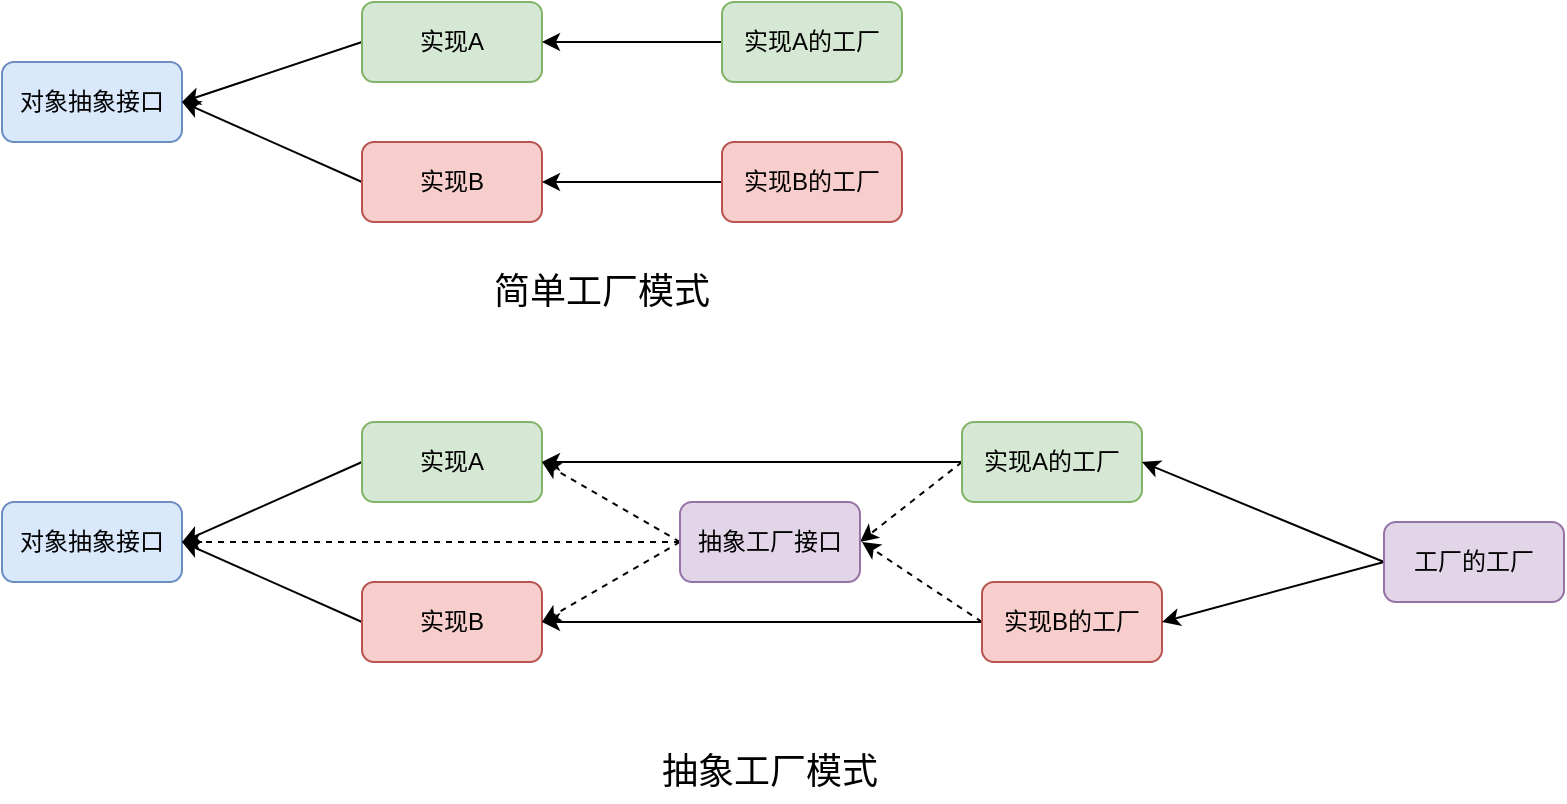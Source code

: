 <mxfile version="15.4.0" type="device"><diagram id="Krf0tFydD7LfdFXLxIuu" name="第 1 页"><mxGraphModel dx="1088" dy="795" grid="1" gridSize="10" guides="1" tooltips="1" connect="1" arrows="1" fold="1" page="1" pageScale="1" pageWidth="827" pageHeight="1169" math="0" shadow="0"><root><mxCell id="0"/><mxCell id="1" parent="0"/><mxCell id="C2Ew_6THVNfC1t7BQXb6-1" value="对象抽象接口" style="rounded=1;whiteSpace=wrap;html=1;fillColor=#dae8fc;strokeColor=#6c8ebf;" vertex="1" parent="1"><mxGeometry x="30" y="380" width="90" height="40" as="geometry"/></mxCell><mxCell id="C2Ew_6THVNfC1t7BQXb6-2" style="edgeStyle=none;rounded=0;orthogonalLoop=1;jettySize=auto;html=1;exitX=0;exitY=0.5;exitDx=0;exitDy=0;entryX=1;entryY=0.5;entryDx=0;entryDy=0;" edge="1" parent="1" source="C2Ew_6THVNfC1t7BQXb6-3" target="C2Ew_6THVNfC1t7BQXb6-1"><mxGeometry relative="1" as="geometry"/></mxCell><mxCell id="C2Ew_6THVNfC1t7BQXb6-3" value="实现A" style="rounded=1;whiteSpace=wrap;html=1;fillColor=#d5e8d4;strokeColor=#82b366;" vertex="1" parent="1"><mxGeometry x="210" y="350" width="90" height="40" as="geometry"/></mxCell><mxCell id="C2Ew_6THVNfC1t7BQXb6-4" style="edgeStyle=none;rounded=0;orthogonalLoop=1;jettySize=auto;html=1;exitX=0;exitY=0.5;exitDx=0;exitDy=0;entryX=1;entryY=0.5;entryDx=0;entryDy=0;" edge="1" parent="1" source="C2Ew_6THVNfC1t7BQXb6-5" target="C2Ew_6THVNfC1t7BQXb6-1"><mxGeometry relative="1" as="geometry"/></mxCell><mxCell id="C2Ew_6THVNfC1t7BQXb6-5" value="实现B" style="rounded=1;whiteSpace=wrap;html=1;fillColor=#f8cecc;strokeColor=#b85450;" vertex="1" parent="1"><mxGeometry x="210" y="420" width="90" height="40" as="geometry"/></mxCell><mxCell id="C2Ew_6THVNfC1t7BQXb6-6" style="edgeStyle=none;rounded=0;orthogonalLoop=1;jettySize=auto;html=1;exitX=0;exitY=0.5;exitDx=0;exitDy=0;entryX=1;entryY=0.5;entryDx=0;entryDy=0;" edge="1" parent="1" source="C2Ew_6THVNfC1t7BQXb6-7" target="C2Ew_6THVNfC1t7BQXb6-3"><mxGeometry relative="1" as="geometry"/></mxCell><mxCell id="C2Ew_6THVNfC1t7BQXb6-7" value="实现A的工厂" style="rounded=1;whiteSpace=wrap;html=1;fillColor=#d5e8d4;strokeColor=#82b366;" vertex="1" parent="1"><mxGeometry x="390" y="350" width="90" height="40" as="geometry"/></mxCell><mxCell id="C2Ew_6THVNfC1t7BQXb6-8" style="edgeStyle=none;rounded=0;orthogonalLoop=1;jettySize=auto;html=1;exitX=0;exitY=0.5;exitDx=0;exitDy=0;entryX=1;entryY=0.5;entryDx=0;entryDy=0;" edge="1" parent="1" source="C2Ew_6THVNfC1t7BQXb6-9" target="C2Ew_6THVNfC1t7BQXb6-5"><mxGeometry relative="1" as="geometry"/></mxCell><mxCell id="C2Ew_6THVNfC1t7BQXb6-9" value="实现B的工厂" style="rounded=1;whiteSpace=wrap;html=1;fillColor=#f8cecc;strokeColor=#b85450;" vertex="1" parent="1"><mxGeometry x="390" y="420" width="90" height="40" as="geometry"/></mxCell><mxCell id="C2Ew_6THVNfC1t7BQXb6-10" value="对象抽象接口" style="rounded=1;whiteSpace=wrap;html=1;fillColor=#dae8fc;strokeColor=#6c8ebf;" vertex="1" parent="1"><mxGeometry x="30" y="600" width="90" height="40" as="geometry"/></mxCell><mxCell id="C2Ew_6THVNfC1t7BQXb6-11" style="edgeStyle=none;rounded=0;orthogonalLoop=1;jettySize=auto;html=1;exitX=0;exitY=0.5;exitDx=0;exitDy=0;entryX=1;entryY=0.5;entryDx=0;entryDy=0;" edge="1" parent="1" source="C2Ew_6THVNfC1t7BQXb6-12" target="C2Ew_6THVNfC1t7BQXb6-10"><mxGeometry relative="1" as="geometry"/></mxCell><mxCell id="C2Ew_6THVNfC1t7BQXb6-12" value="实现A" style="rounded=1;whiteSpace=wrap;html=1;fillColor=#d5e8d4;strokeColor=#82b366;" vertex="1" parent="1"><mxGeometry x="210" y="560" width="90" height="40" as="geometry"/></mxCell><mxCell id="C2Ew_6THVNfC1t7BQXb6-13" style="edgeStyle=none;rounded=0;orthogonalLoop=1;jettySize=auto;html=1;exitX=0;exitY=0.5;exitDx=0;exitDy=0;entryX=1;entryY=0.5;entryDx=0;entryDy=0;" edge="1" parent="1" source="C2Ew_6THVNfC1t7BQXb6-14" target="C2Ew_6THVNfC1t7BQXb6-10"><mxGeometry relative="1" as="geometry"/></mxCell><mxCell id="C2Ew_6THVNfC1t7BQXb6-14" value="实现B" style="rounded=1;whiteSpace=wrap;html=1;fillColor=#f8cecc;strokeColor=#b85450;" vertex="1" parent="1"><mxGeometry x="210" y="640" width="90" height="40" as="geometry"/></mxCell><mxCell id="C2Ew_6THVNfC1t7BQXb6-15" style="edgeStyle=none;rounded=0;orthogonalLoop=1;jettySize=auto;html=1;exitX=0;exitY=0.5;exitDx=0;exitDy=0;entryX=1;entryY=0.5;entryDx=0;entryDy=0;" edge="1" parent="1" source="C2Ew_6THVNfC1t7BQXb6-16" target="C2Ew_6THVNfC1t7BQXb6-12"><mxGeometry relative="1" as="geometry"/></mxCell><mxCell id="C2Ew_6THVNfC1t7BQXb6-25" style="edgeStyle=none;rounded=0;orthogonalLoop=1;jettySize=auto;html=1;exitX=0;exitY=0.5;exitDx=0;exitDy=0;entryX=1;entryY=0.5;entryDx=0;entryDy=0;fontSize=18;dashed=1;" edge="1" parent="1" source="C2Ew_6THVNfC1t7BQXb6-16" target="C2Ew_6THVNfC1t7BQXb6-19"><mxGeometry relative="1" as="geometry"/></mxCell><mxCell id="C2Ew_6THVNfC1t7BQXb6-16" value="实现A的工厂" style="rounded=1;whiteSpace=wrap;html=1;fillColor=#d5e8d4;strokeColor=#82b366;" vertex="1" parent="1"><mxGeometry x="510" y="560" width="90" height="40" as="geometry"/></mxCell><mxCell id="C2Ew_6THVNfC1t7BQXb6-17" style="edgeStyle=none;rounded=0;orthogonalLoop=1;jettySize=auto;html=1;exitX=0;exitY=0.5;exitDx=0;exitDy=0;entryX=1;entryY=0.5;entryDx=0;entryDy=0;" edge="1" parent="1" source="C2Ew_6THVNfC1t7BQXb6-18" target="C2Ew_6THVNfC1t7BQXb6-14"><mxGeometry relative="1" as="geometry"/></mxCell><mxCell id="C2Ew_6THVNfC1t7BQXb6-26" style="edgeStyle=none;rounded=0;orthogonalLoop=1;jettySize=auto;html=1;exitX=0;exitY=0.5;exitDx=0;exitDy=0;fontSize=18;dashed=1;" edge="1" parent="1" source="C2Ew_6THVNfC1t7BQXb6-18"><mxGeometry relative="1" as="geometry"><mxPoint x="460" y="620" as="targetPoint"/></mxGeometry></mxCell><mxCell id="C2Ew_6THVNfC1t7BQXb6-18" value="实现B的工厂" style="rounded=1;whiteSpace=wrap;html=1;fillColor=#f8cecc;strokeColor=#b85450;" vertex="1" parent="1"><mxGeometry x="520" y="640" width="90" height="40" as="geometry"/></mxCell><mxCell id="C2Ew_6THVNfC1t7BQXb6-20" style="rounded=0;orthogonalLoop=1;jettySize=auto;html=1;exitX=0;exitY=0.5;exitDx=0;exitDy=0;entryX=1;entryY=0.5;entryDx=0;entryDy=0;" edge="1" parent="1" source="C2Ew_6THVNfC1t7BQXb6-22" target="C2Ew_6THVNfC1t7BQXb6-16"><mxGeometry relative="1" as="geometry"/></mxCell><mxCell id="C2Ew_6THVNfC1t7BQXb6-21" style="edgeStyle=none;rounded=0;orthogonalLoop=1;jettySize=auto;html=1;exitX=0;exitY=0.5;exitDx=0;exitDy=0;entryX=1;entryY=0.5;entryDx=0;entryDy=0;" edge="1" parent="1" source="C2Ew_6THVNfC1t7BQXb6-22" target="C2Ew_6THVNfC1t7BQXb6-18"><mxGeometry relative="1" as="geometry"/></mxCell><mxCell id="C2Ew_6THVNfC1t7BQXb6-27" style="edgeStyle=none;rounded=0;orthogonalLoop=1;jettySize=auto;html=1;exitX=0;exitY=0.5;exitDx=0;exitDy=0;entryX=1;entryY=0.5;entryDx=0;entryDy=0;fontSize=18;dashed=1;" edge="1" parent="1" source="C2Ew_6THVNfC1t7BQXb6-19" target="C2Ew_6THVNfC1t7BQXb6-12"><mxGeometry relative="1" as="geometry"/></mxCell><mxCell id="C2Ew_6THVNfC1t7BQXb6-28" style="edgeStyle=none;rounded=0;orthogonalLoop=1;jettySize=auto;html=1;exitX=0;exitY=0.5;exitDx=0;exitDy=0;entryX=1;entryY=0.5;entryDx=0;entryDy=0;fontSize=18;dashed=1;" edge="1" parent="1" source="C2Ew_6THVNfC1t7BQXb6-19" target="C2Ew_6THVNfC1t7BQXb6-14"><mxGeometry relative="1" as="geometry"/></mxCell><mxCell id="C2Ew_6THVNfC1t7BQXb6-30" style="edgeStyle=none;rounded=0;orthogonalLoop=1;jettySize=auto;html=1;exitX=0;exitY=0.5;exitDx=0;exitDy=0;entryX=1;entryY=0.5;entryDx=0;entryDy=0;dashed=1;fontSize=18;" edge="1" parent="1" source="C2Ew_6THVNfC1t7BQXb6-19" target="C2Ew_6THVNfC1t7BQXb6-10"><mxGeometry relative="1" as="geometry"/></mxCell><mxCell id="C2Ew_6THVNfC1t7BQXb6-19" value="抽象工厂接口" style="rounded=1;whiteSpace=wrap;html=1;fillColor=#e1d5e7;strokeColor=#9673a6;" vertex="1" parent="1"><mxGeometry x="369" y="600" width="90" height="40" as="geometry"/></mxCell><mxCell id="C2Ew_6THVNfC1t7BQXb6-22" value="工厂的工厂" style="rounded=1;whiteSpace=wrap;html=1;fillColor=#e1d5e7;strokeColor=#9673a6;" vertex="1" parent="1"><mxGeometry x="721" y="610" width="90" height="40" as="geometry"/></mxCell><mxCell id="C2Ew_6THVNfC1t7BQXb6-24" value="简单工厂模式" style="text;html=1;strokeColor=none;fillColor=none;align=center;verticalAlign=middle;whiteSpace=wrap;rounded=0;fontSize=18;fontStyle=0;horizontal=1;" vertex="1" parent="1"><mxGeometry x="250" y="480" width="160" height="30" as="geometry"/></mxCell><mxCell id="C2Ew_6THVNfC1t7BQXb6-29" value="抽象工厂模式" style="text;html=1;strokeColor=none;fillColor=none;align=center;verticalAlign=middle;whiteSpace=wrap;rounded=0;fontSize=18;fontStyle=0;horizontal=1;" vertex="1" parent="1"><mxGeometry x="334" y="720" width="160" height="30" as="geometry"/></mxCell></root></mxGraphModel></diagram></mxfile>